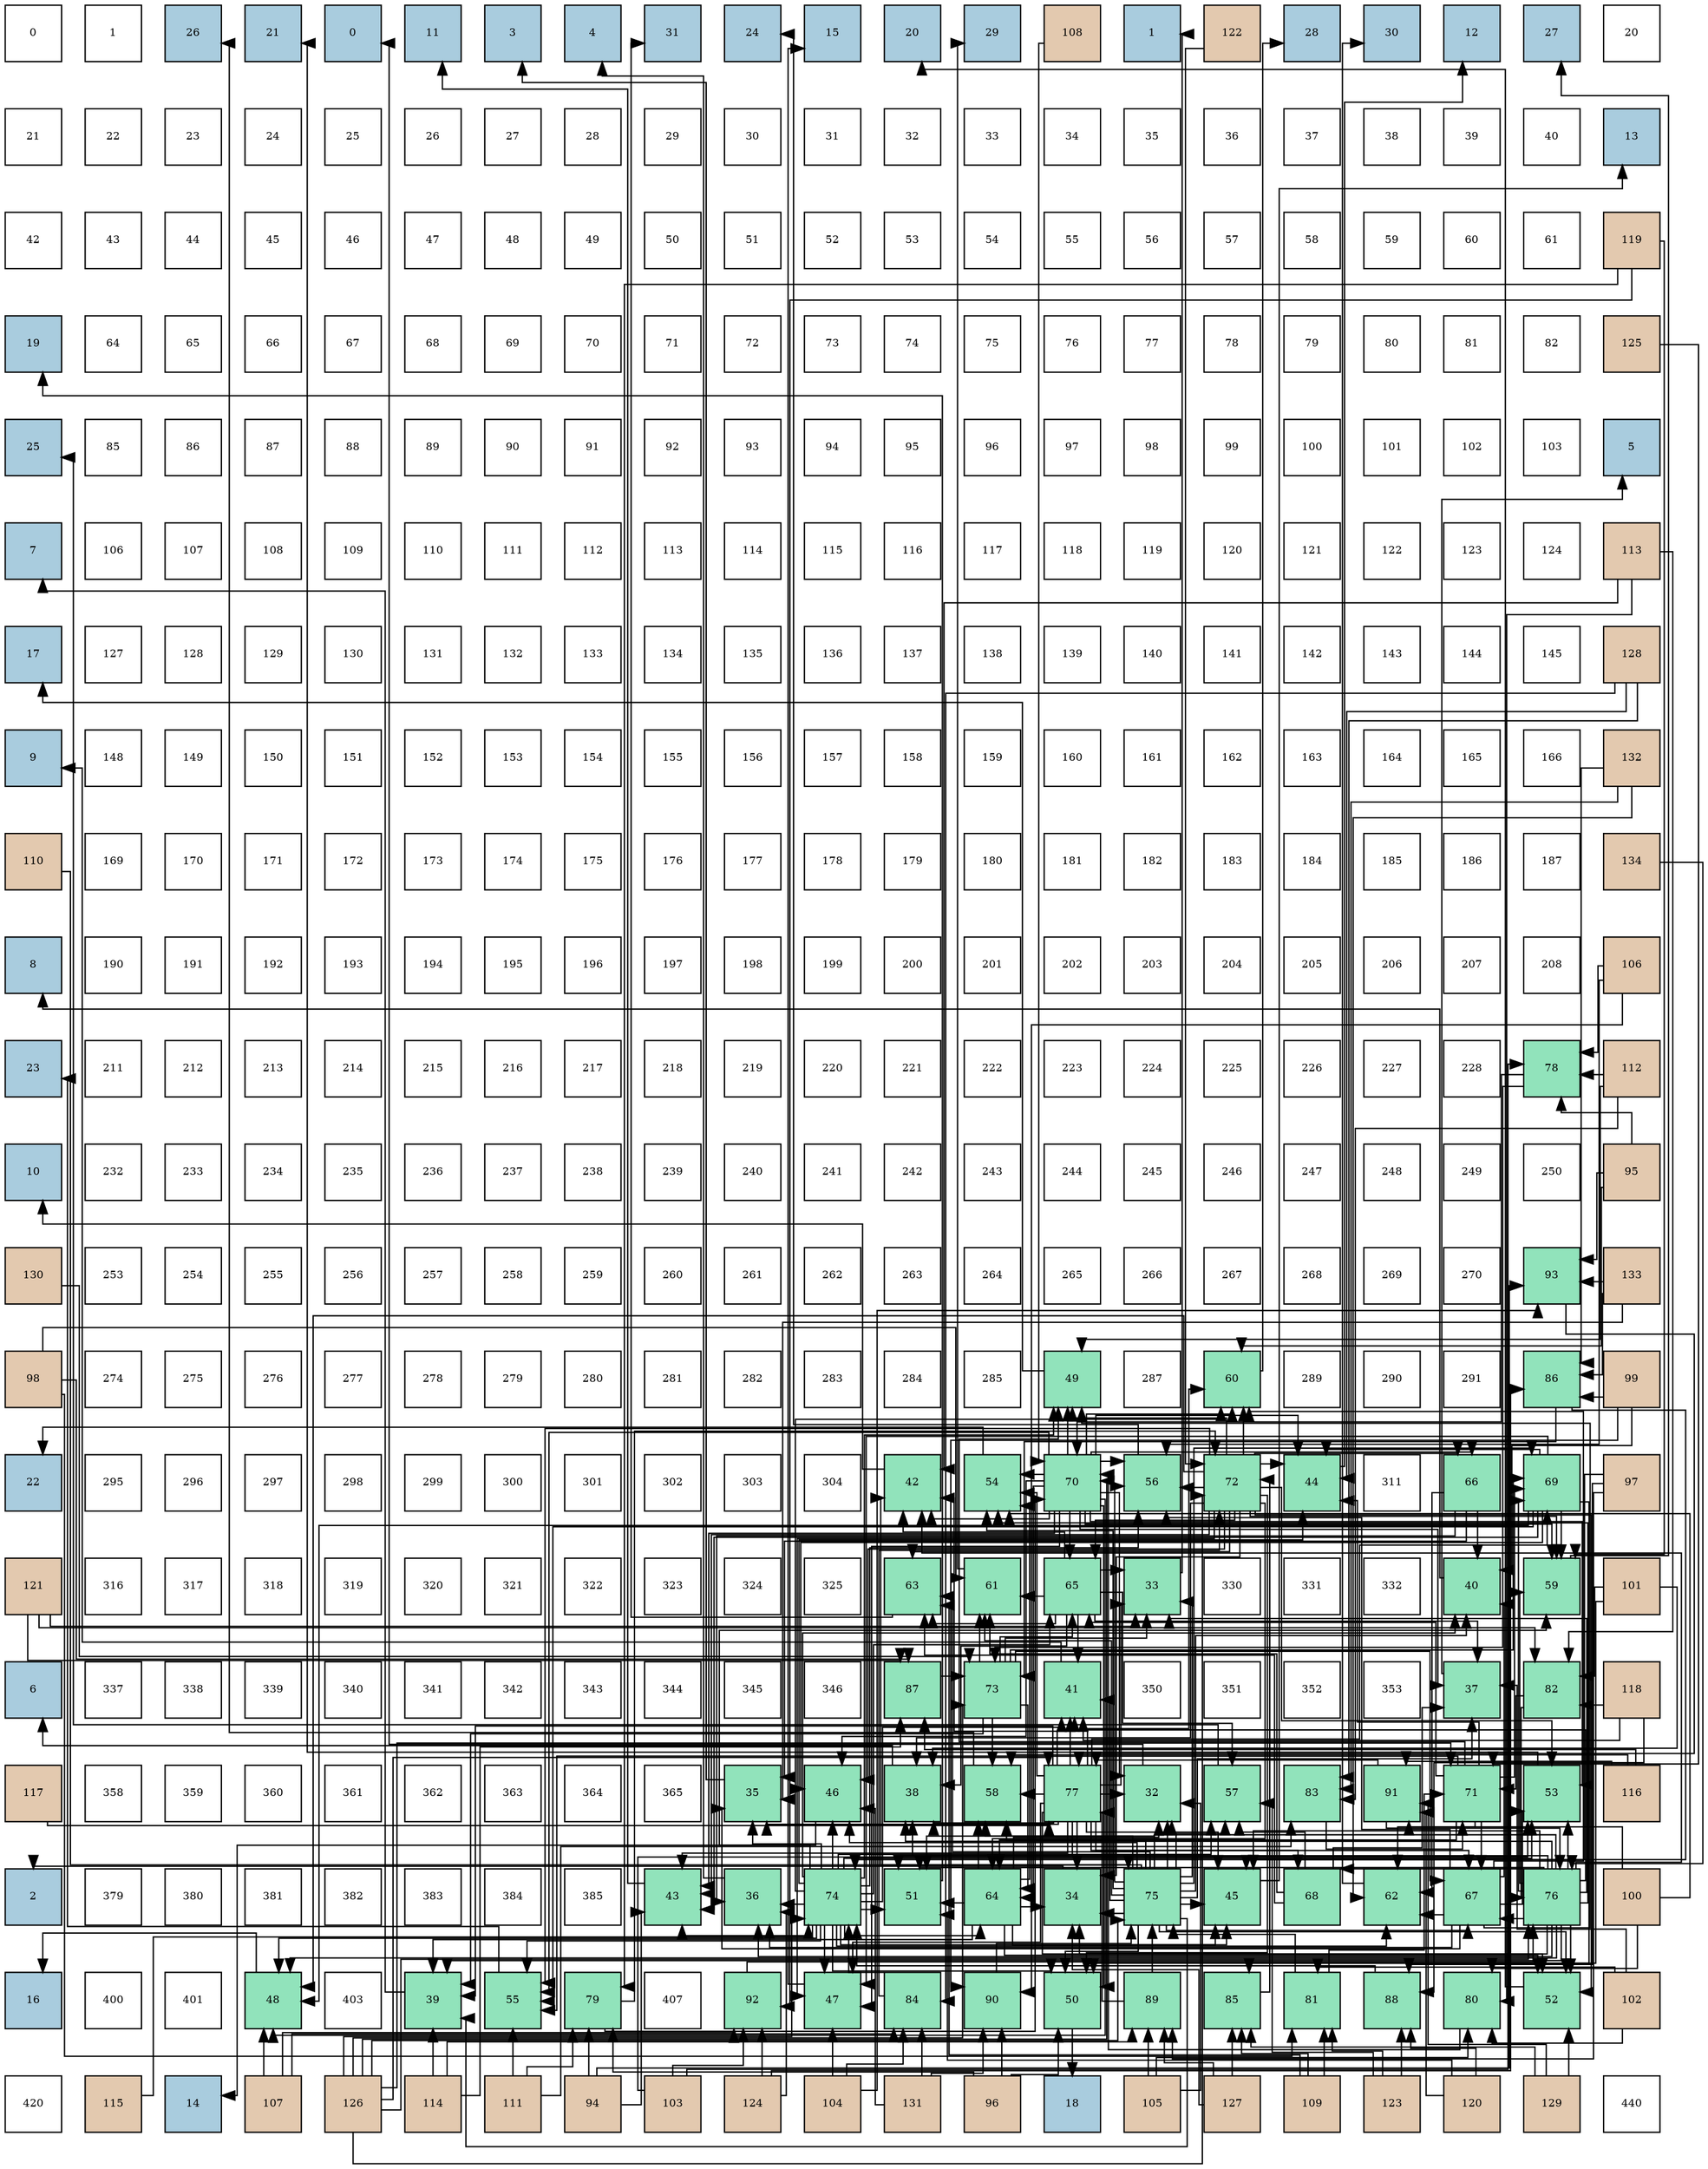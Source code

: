 digraph layout{
 rankdir=TB;
 splines=ortho;
 node [style=filled shape=square fixedsize=true width=0.6];
0[label="0", fontsize=8, fillcolor="#ffffff"];
1[label="1", fontsize=8, fillcolor="#ffffff"];
2[label="26", fontsize=8, fillcolor="#a9ccde"];
3[label="21", fontsize=8, fillcolor="#a9ccde"];
4[label="0", fontsize=8, fillcolor="#a9ccde"];
5[label="11", fontsize=8, fillcolor="#a9ccde"];
6[label="3", fontsize=8, fillcolor="#a9ccde"];
7[label="4", fontsize=8, fillcolor="#a9ccde"];
8[label="31", fontsize=8, fillcolor="#a9ccde"];
9[label="24", fontsize=8, fillcolor="#a9ccde"];
10[label="15", fontsize=8, fillcolor="#a9ccde"];
11[label="20", fontsize=8, fillcolor="#a9ccde"];
12[label="29", fontsize=8, fillcolor="#a9ccde"];
13[label="108", fontsize=8, fillcolor="#e3c9af"];
14[label="1", fontsize=8, fillcolor="#a9ccde"];
15[label="122", fontsize=8, fillcolor="#e3c9af"];
16[label="28", fontsize=8, fillcolor="#a9ccde"];
17[label="30", fontsize=8, fillcolor="#a9ccde"];
18[label="12", fontsize=8, fillcolor="#a9ccde"];
19[label="27", fontsize=8, fillcolor="#a9ccde"];
20[label="20", fontsize=8, fillcolor="#ffffff"];
21[label="21", fontsize=8, fillcolor="#ffffff"];
22[label="22", fontsize=8, fillcolor="#ffffff"];
23[label="23", fontsize=8, fillcolor="#ffffff"];
24[label="24", fontsize=8, fillcolor="#ffffff"];
25[label="25", fontsize=8, fillcolor="#ffffff"];
26[label="26", fontsize=8, fillcolor="#ffffff"];
27[label="27", fontsize=8, fillcolor="#ffffff"];
28[label="28", fontsize=8, fillcolor="#ffffff"];
29[label="29", fontsize=8, fillcolor="#ffffff"];
30[label="30", fontsize=8, fillcolor="#ffffff"];
31[label="31", fontsize=8, fillcolor="#ffffff"];
32[label="32", fontsize=8, fillcolor="#ffffff"];
33[label="33", fontsize=8, fillcolor="#ffffff"];
34[label="34", fontsize=8, fillcolor="#ffffff"];
35[label="35", fontsize=8, fillcolor="#ffffff"];
36[label="36", fontsize=8, fillcolor="#ffffff"];
37[label="37", fontsize=8, fillcolor="#ffffff"];
38[label="38", fontsize=8, fillcolor="#ffffff"];
39[label="39", fontsize=8, fillcolor="#ffffff"];
40[label="40", fontsize=8, fillcolor="#ffffff"];
41[label="13", fontsize=8, fillcolor="#a9ccde"];
42[label="42", fontsize=8, fillcolor="#ffffff"];
43[label="43", fontsize=8, fillcolor="#ffffff"];
44[label="44", fontsize=8, fillcolor="#ffffff"];
45[label="45", fontsize=8, fillcolor="#ffffff"];
46[label="46", fontsize=8, fillcolor="#ffffff"];
47[label="47", fontsize=8, fillcolor="#ffffff"];
48[label="48", fontsize=8, fillcolor="#ffffff"];
49[label="49", fontsize=8, fillcolor="#ffffff"];
50[label="50", fontsize=8, fillcolor="#ffffff"];
51[label="51", fontsize=8, fillcolor="#ffffff"];
52[label="52", fontsize=8, fillcolor="#ffffff"];
53[label="53", fontsize=8, fillcolor="#ffffff"];
54[label="54", fontsize=8, fillcolor="#ffffff"];
55[label="55", fontsize=8, fillcolor="#ffffff"];
56[label="56", fontsize=8, fillcolor="#ffffff"];
57[label="57", fontsize=8, fillcolor="#ffffff"];
58[label="58", fontsize=8, fillcolor="#ffffff"];
59[label="59", fontsize=8, fillcolor="#ffffff"];
60[label="60", fontsize=8, fillcolor="#ffffff"];
61[label="61", fontsize=8, fillcolor="#ffffff"];
62[label="119", fontsize=8, fillcolor="#e3c9af"];
63[label="19", fontsize=8, fillcolor="#a9ccde"];
64[label="64", fontsize=8, fillcolor="#ffffff"];
65[label="65", fontsize=8, fillcolor="#ffffff"];
66[label="66", fontsize=8, fillcolor="#ffffff"];
67[label="67", fontsize=8, fillcolor="#ffffff"];
68[label="68", fontsize=8, fillcolor="#ffffff"];
69[label="69", fontsize=8, fillcolor="#ffffff"];
70[label="70", fontsize=8, fillcolor="#ffffff"];
71[label="71", fontsize=8, fillcolor="#ffffff"];
72[label="72", fontsize=8, fillcolor="#ffffff"];
73[label="73", fontsize=8, fillcolor="#ffffff"];
74[label="74", fontsize=8, fillcolor="#ffffff"];
75[label="75", fontsize=8, fillcolor="#ffffff"];
76[label="76", fontsize=8, fillcolor="#ffffff"];
77[label="77", fontsize=8, fillcolor="#ffffff"];
78[label="78", fontsize=8, fillcolor="#ffffff"];
79[label="79", fontsize=8, fillcolor="#ffffff"];
80[label="80", fontsize=8, fillcolor="#ffffff"];
81[label="81", fontsize=8, fillcolor="#ffffff"];
82[label="82", fontsize=8, fillcolor="#ffffff"];
83[label="125", fontsize=8, fillcolor="#e3c9af"];
84[label="25", fontsize=8, fillcolor="#a9ccde"];
85[label="85", fontsize=8, fillcolor="#ffffff"];
86[label="86", fontsize=8, fillcolor="#ffffff"];
87[label="87", fontsize=8, fillcolor="#ffffff"];
88[label="88", fontsize=8, fillcolor="#ffffff"];
89[label="89", fontsize=8, fillcolor="#ffffff"];
90[label="90", fontsize=8, fillcolor="#ffffff"];
91[label="91", fontsize=8, fillcolor="#ffffff"];
92[label="92", fontsize=8, fillcolor="#ffffff"];
93[label="93", fontsize=8, fillcolor="#ffffff"];
94[label="94", fontsize=8, fillcolor="#ffffff"];
95[label="95", fontsize=8, fillcolor="#ffffff"];
96[label="96", fontsize=8, fillcolor="#ffffff"];
97[label="97", fontsize=8, fillcolor="#ffffff"];
98[label="98", fontsize=8, fillcolor="#ffffff"];
99[label="99", fontsize=8, fillcolor="#ffffff"];
100[label="100", fontsize=8, fillcolor="#ffffff"];
101[label="101", fontsize=8, fillcolor="#ffffff"];
102[label="102", fontsize=8, fillcolor="#ffffff"];
103[label="103", fontsize=8, fillcolor="#ffffff"];
104[label="5", fontsize=8, fillcolor="#a9ccde"];
105[label="7", fontsize=8, fillcolor="#a9ccde"];
106[label="106", fontsize=8, fillcolor="#ffffff"];
107[label="107", fontsize=8, fillcolor="#ffffff"];
108[label="108", fontsize=8, fillcolor="#ffffff"];
109[label="109", fontsize=8, fillcolor="#ffffff"];
110[label="110", fontsize=8, fillcolor="#ffffff"];
111[label="111", fontsize=8, fillcolor="#ffffff"];
112[label="112", fontsize=8, fillcolor="#ffffff"];
113[label="113", fontsize=8, fillcolor="#ffffff"];
114[label="114", fontsize=8, fillcolor="#ffffff"];
115[label="115", fontsize=8, fillcolor="#ffffff"];
116[label="116", fontsize=8, fillcolor="#ffffff"];
117[label="117", fontsize=8, fillcolor="#ffffff"];
118[label="118", fontsize=8, fillcolor="#ffffff"];
119[label="119", fontsize=8, fillcolor="#ffffff"];
120[label="120", fontsize=8, fillcolor="#ffffff"];
121[label="121", fontsize=8, fillcolor="#ffffff"];
122[label="122", fontsize=8, fillcolor="#ffffff"];
123[label="123", fontsize=8, fillcolor="#ffffff"];
124[label="124", fontsize=8, fillcolor="#ffffff"];
125[label="113", fontsize=8, fillcolor="#e3c9af"];
126[label="17", fontsize=8, fillcolor="#a9ccde"];
127[label="127", fontsize=8, fillcolor="#ffffff"];
128[label="128", fontsize=8, fillcolor="#ffffff"];
129[label="129", fontsize=8, fillcolor="#ffffff"];
130[label="130", fontsize=8, fillcolor="#ffffff"];
131[label="131", fontsize=8, fillcolor="#ffffff"];
132[label="132", fontsize=8, fillcolor="#ffffff"];
133[label="133", fontsize=8, fillcolor="#ffffff"];
134[label="134", fontsize=8, fillcolor="#ffffff"];
135[label="135", fontsize=8, fillcolor="#ffffff"];
136[label="136", fontsize=8, fillcolor="#ffffff"];
137[label="137", fontsize=8, fillcolor="#ffffff"];
138[label="138", fontsize=8, fillcolor="#ffffff"];
139[label="139", fontsize=8, fillcolor="#ffffff"];
140[label="140", fontsize=8, fillcolor="#ffffff"];
141[label="141", fontsize=8, fillcolor="#ffffff"];
142[label="142", fontsize=8, fillcolor="#ffffff"];
143[label="143", fontsize=8, fillcolor="#ffffff"];
144[label="144", fontsize=8, fillcolor="#ffffff"];
145[label="145", fontsize=8, fillcolor="#ffffff"];
146[label="128", fontsize=8, fillcolor="#e3c9af"];
147[label="9", fontsize=8, fillcolor="#a9ccde"];
148[label="148", fontsize=8, fillcolor="#ffffff"];
149[label="149", fontsize=8, fillcolor="#ffffff"];
150[label="150", fontsize=8, fillcolor="#ffffff"];
151[label="151", fontsize=8, fillcolor="#ffffff"];
152[label="152", fontsize=8, fillcolor="#ffffff"];
153[label="153", fontsize=8, fillcolor="#ffffff"];
154[label="154", fontsize=8, fillcolor="#ffffff"];
155[label="155", fontsize=8, fillcolor="#ffffff"];
156[label="156", fontsize=8, fillcolor="#ffffff"];
157[label="157", fontsize=8, fillcolor="#ffffff"];
158[label="158", fontsize=8, fillcolor="#ffffff"];
159[label="159", fontsize=8, fillcolor="#ffffff"];
160[label="160", fontsize=8, fillcolor="#ffffff"];
161[label="161", fontsize=8, fillcolor="#ffffff"];
162[label="162", fontsize=8, fillcolor="#ffffff"];
163[label="163", fontsize=8, fillcolor="#ffffff"];
164[label="164", fontsize=8, fillcolor="#ffffff"];
165[label="165", fontsize=8, fillcolor="#ffffff"];
166[label="166", fontsize=8, fillcolor="#ffffff"];
167[label="132", fontsize=8, fillcolor="#e3c9af"];
168[label="110", fontsize=8, fillcolor="#e3c9af"];
169[label="169", fontsize=8, fillcolor="#ffffff"];
170[label="170", fontsize=8, fillcolor="#ffffff"];
171[label="171", fontsize=8, fillcolor="#ffffff"];
172[label="172", fontsize=8, fillcolor="#ffffff"];
173[label="173", fontsize=8, fillcolor="#ffffff"];
174[label="174", fontsize=8, fillcolor="#ffffff"];
175[label="175", fontsize=8, fillcolor="#ffffff"];
176[label="176", fontsize=8, fillcolor="#ffffff"];
177[label="177", fontsize=8, fillcolor="#ffffff"];
178[label="178", fontsize=8, fillcolor="#ffffff"];
179[label="179", fontsize=8, fillcolor="#ffffff"];
180[label="180", fontsize=8, fillcolor="#ffffff"];
181[label="181", fontsize=8, fillcolor="#ffffff"];
182[label="182", fontsize=8, fillcolor="#ffffff"];
183[label="183", fontsize=8, fillcolor="#ffffff"];
184[label="184", fontsize=8, fillcolor="#ffffff"];
185[label="185", fontsize=8, fillcolor="#ffffff"];
186[label="186", fontsize=8, fillcolor="#ffffff"];
187[label="187", fontsize=8, fillcolor="#ffffff"];
188[label="134", fontsize=8, fillcolor="#e3c9af"];
189[label="8", fontsize=8, fillcolor="#a9ccde"];
190[label="190", fontsize=8, fillcolor="#ffffff"];
191[label="191", fontsize=8, fillcolor="#ffffff"];
192[label="192", fontsize=8, fillcolor="#ffffff"];
193[label="193", fontsize=8, fillcolor="#ffffff"];
194[label="194", fontsize=8, fillcolor="#ffffff"];
195[label="195", fontsize=8, fillcolor="#ffffff"];
196[label="196", fontsize=8, fillcolor="#ffffff"];
197[label="197", fontsize=8, fillcolor="#ffffff"];
198[label="198", fontsize=8, fillcolor="#ffffff"];
199[label="199", fontsize=8, fillcolor="#ffffff"];
200[label="200", fontsize=8, fillcolor="#ffffff"];
201[label="201", fontsize=8, fillcolor="#ffffff"];
202[label="202", fontsize=8, fillcolor="#ffffff"];
203[label="203", fontsize=8, fillcolor="#ffffff"];
204[label="204", fontsize=8, fillcolor="#ffffff"];
205[label="205", fontsize=8, fillcolor="#ffffff"];
206[label="206", fontsize=8, fillcolor="#ffffff"];
207[label="207", fontsize=8, fillcolor="#ffffff"];
208[label="208", fontsize=8, fillcolor="#ffffff"];
209[label="106", fontsize=8, fillcolor="#e3c9af"];
210[label="23", fontsize=8, fillcolor="#a9ccde"];
211[label="211", fontsize=8, fillcolor="#ffffff"];
212[label="212", fontsize=8, fillcolor="#ffffff"];
213[label="213", fontsize=8, fillcolor="#ffffff"];
214[label="214", fontsize=8, fillcolor="#ffffff"];
215[label="215", fontsize=8, fillcolor="#ffffff"];
216[label="216", fontsize=8, fillcolor="#ffffff"];
217[label="217", fontsize=8, fillcolor="#ffffff"];
218[label="218", fontsize=8, fillcolor="#ffffff"];
219[label="219", fontsize=8, fillcolor="#ffffff"];
220[label="220", fontsize=8, fillcolor="#ffffff"];
221[label="221", fontsize=8, fillcolor="#ffffff"];
222[label="222", fontsize=8, fillcolor="#ffffff"];
223[label="223", fontsize=8, fillcolor="#ffffff"];
224[label="224", fontsize=8, fillcolor="#ffffff"];
225[label="225", fontsize=8, fillcolor="#ffffff"];
226[label="226", fontsize=8, fillcolor="#ffffff"];
227[label="227", fontsize=8, fillcolor="#ffffff"];
228[label="228", fontsize=8, fillcolor="#ffffff"];
229[label="78", fontsize=8, fillcolor="#91e3bb"];
230[label="112", fontsize=8, fillcolor="#e3c9af"];
231[label="10", fontsize=8, fillcolor="#a9ccde"];
232[label="232", fontsize=8, fillcolor="#ffffff"];
233[label="233", fontsize=8, fillcolor="#ffffff"];
234[label="234", fontsize=8, fillcolor="#ffffff"];
235[label="235", fontsize=8, fillcolor="#ffffff"];
236[label="236", fontsize=8, fillcolor="#ffffff"];
237[label="237", fontsize=8, fillcolor="#ffffff"];
238[label="238", fontsize=8, fillcolor="#ffffff"];
239[label="239", fontsize=8, fillcolor="#ffffff"];
240[label="240", fontsize=8, fillcolor="#ffffff"];
241[label="241", fontsize=8, fillcolor="#ffffff"];
242[label="242", fontsize=8, fillcolor="#ffffff"];
243[label="243", fontsize=8, fillcolor="#ffffff"];
244[label="244", fontsize=8, fillcolor="#ffffff"];
245[label="245", fontsize=8, fillcolor="#ffffff"];
246[label="246", fontsize=8, fillcolor="#ffffff"];
247[label="247", fontsize=8, fillcolor="#ffffff"];
248[label="248", fontsize=8, fillcolor="#ffffff"];
249[label="249", fontsize=8, fillcolor="#ffffff"];
250[label="250", fontsize=8, fillcolor="#ffffff"];
251[label="95", fontsize=8, fillcolor="#e3c9af"];
252[label="130", fontsize=8, fillcolor="#e3c9af"];
253[label="253", fontsize=8, fillcolor="#ffffff"];
254[label="254", fontsize=8, fillcolor="#ffffff"];
255[label="255", fontsize=8, fillcolor="#ffffff"];
256[label="256", fontsize=8, fillcolor="#ffffff"];
257[label="257", fontsize=8, fillcolor="#ffffff"];
258[label="258", fontsize=8, fillcolor="#ffffff"];
259[label="259", fontsize=8, fillcolor="#ffffff"];
260[label="260", fontsize=8, fillcolor="#ffffff"];
261[label="261", fontsize=8, fillcolor="#ffffff"];
262[label="262", fontsize=8, fillcolor="#ffffff"];
263[label="263", fontsize=8, fillcolor="#ffffff"];
264[label="264", fontsize=8, fillcolor="#ffffff"];
265[label="265", fontsize=8, fillcolor="#ffffff"];
266[label="266", fontsize=8, fillcolor="#ffffff"];
267[label="267", fontsize=8, fillcolor="#ffffff"];
268[label="268", fontsize=8, fillcolor="#ffffff"];
269[label="269", fontsize=8, fillcolor="#ffffff"];
270[label="270", fontsize=8, fillcolor="#ffffff"];
271[label="93", fontsize=8, fillcolor="#91e3bb"];
272[label="133", fontsize=8, fillcolor="#e3c9af"];
273[label="98", fontsize=8, fillcolor="#e3c9af"];
274[label="274", fontsize=8, fillcolor="#ffffff"];
275[label="275", fontsize=8, fillcolor="#ffffff"];
276[label="276", fontsize=8, fillcolor="#ffffff"];
277[label="277", fontsize=8, fillcolor="#ffffff"];
278[label="278", fontsize=8, fillcolor="#ffffff"];
279[label="279", fontsize=8, fillcolor="#ffffff"];
280[label="280", fontsize=8, fillcolor="#ffffff"];
281[label="281", fontsize=8, fillcolor="#ffffff"];
282[label="282", fontsize=8, fillcolor="#ffffff"];
283[label="283", fontsize=8, fillcolor="#ffffff"];
284[label="284", fontsize=8, fillcolor="#ffffff"];
285[label="285", fontsize=8, fillcolor="#ffffff"];
286[label="49", fontsize=8, fillcolor="#91e3bb"];
287[label="287", fontsize=8, fillcolor="#ffffff"];
288[label="60", fontsize=8, fillcolor="#91e3bb"];
289[label="289", fontsize=8, fillcolor="#ffffff"];
290[label="290", fontsize=8, fillcolor="#ffffff"];
291[label="291", fontsize=8, fillcolor="#ffffff"];
292[label="86", fontsize=8, fillcolor="#91e3bb"];
293[label="99", fontsize=8, fillcolor="#e3c9af"];
294[label="22", fontsize=8, fillcolor="#a9ccde"];
295[label="295", fontsize=8, fillcolor="#ffffff"];
296[label="296", fontsize=8, fillcolor="#ffffff"];
297[label="297", fontsize=8, fillcolor="#ffffff"];
298[label="298", fontsize=8, fillcolor="#ffffff"];
299[label="299", fontsize=8, fillcolor="#ffffff"];
300[label="300", fontsize=8, fillcolor="#ffffff"];
301[label="301", fontsize=8, fillcolor="#ffffff"];
302[label="302", fontsize=8, fillcolor="#ffffff"];
303[label="303", fontsize=8, fillcolor="#ffffff"];
304[label="304", fontsize=8, fillcolor="#ffffff"];
305[label="42", fontsize=8, fillcolor="#91e3bb"];
306[label="54", fontsize=8, fillcolor="#91e3bb"];
307[label="70", fontsize=8, fillcolor="#91e3bb"];
308[label="56", fontsize=8, fillcolor="#91e3bb"];
309[label="72", fontsize=8, fillcolor="#91e3bb"];
310[label="44", fontsize=8, fillcolor="#91e3bb"];
311[label="311", fontsize=8, fillcolor="#ffffff"];
312[label="66", fontsize=8, fillcolor="#91e3bb"];
313[label="69", fontsize=8, fillcolor="#91e3bb"];
314[label="97", fontsize=8, fillcolor="#e3c9af"];
315[label="121", fontsize=8, fillcolor="#e3c9af"];
316[label="316", fontsize=8, fillcolor="#ffffff"];
317[label="317", fontsize=8, fillcolor="#ffffff"];
318[label="318", fontsize=8, fillcolor="#ffffff"];
319[label="319", fontsize=8, fillcolor="#ffffff"];
320[label="320", fontsize=8, fillcolor="#ffffff"];
321[label="321", fontsize=8, fillcolor="#ffffff"];
322[label="322", fontsize=8, fillcolor="#ffffff"];
323[label="323", fontsize=8, fillcolor="#ffffff"];
324[label="324", fontsize=8, fillcolor="#ffffff"];
325[label="325", fontsize=8, fillcolor="#ffffff"];
326[label="63", fontsize=8, fillcolor="#91e3bb"];
327[label="61", fontsize=8, fillcolor="#91e3bb"];
328[label="65", fontsize=8, fillcolor="#91e3bb"];
329[label="33", fontsize=8, fillcolor="#91e3bb"];
330[label="330", fontsize=8, fillcolor="#ffffff"];
331[label="331", fontsize=8, fillcolor="#ffffff"];
332[label="332", fontsize=8, fillcolor="#ffffff"];
333[label="40", fontsize=8, fillcolor="#91e3bb"];
334[label="59", fontsize=8, fillcolor="#91e3bb"];
335[label="101", fontsize=8, fillcolor="#e3c9af"];
336[label="6", fontsize=8, fillcolor="#a9ccde"];
337[label="337", fontsize=8, fillcolor="#ffffff"];
338[label="338", fontsize=8, fillcolor="#ffffff"];
339[label="339", fontsize=8, fillcolor="#ffffff"];
340[label="340", fontsize=8, fillcolor="#ffffff"];
341[label="341", fontsize=8, fillcolor="#ffffff"];
342[label="342", fontsize=8, fillcolor="#ffffff"];
343[label="343", fontsize=8, fillcolor="#ffffff"];
344[label="344", fontsize=8, fillcolor="#ffffff"];
345[label="345", fontsize=8, fillcolor="#ffffff"];
346[label="346", fontsize=8, fillcolor="#ffffff"];
347[label="87", fontsize=8, fillcolor="#91e3bb"];
348[label="73", fontsize=8, fillcolor="#91e3bb"];
349[label="41", fontsize=8, fillcolor="#91e3bb"];
350[label="350", fontsize=8, fillcolor="#ffffff"];
351[label="351", fontsize=8, fillcolor="#ffffff"];
352[label="352", fontsize=8, fillcolor="#ffffff"];
353[label="353", fontsize=8, fillcolor="#ffffff"];
354[label="37", fontsize=8, fillcolor="#91e3bb"];
355[label="82", fontsize=8, fillcolor="#91e3bb"];
356[label="118", fontsize=8, fillcolor="#e3c9af"];
357[label="117", fontsize=8, fillcolor="#e3c9af"];
358[label="358", fontsize=8, fillcolor="#ffffff"];
359[label="359", fontsize=8, fillcolor="#ffffff"];
360[label="360", fontsize=8, fillcolor="#ffffff"];
361[label="361", fontsize=8, fillcolor="#ffffff"];
362[label="362", fontsize=8, fillcolor="#ffffff"];
363[label="363", fontsize=8, fillcolor="#ffffff"];
364[label="364", fontsize=8, fillcolor="#ffffff"];
365[label="365", fontsize=8, fillcolor="#ffffff"];
366[label="35", fontsize=8, fillcolor="#91e3bb"];
367[label="46", fontsize=8, fillcolor="#91e3bb"];
368[label="38", fontsize=8, fillcolor="#91e3bb"];
369[label="58", fontsize=8, fillcolor="#91e3bb"];
370[label="77", fontsize=8, fillcolor="#91e3bb"];
371[label="32", fontsize=8, fillcolor="#91e3bb"];
372[label="57", fontsize=8, fillcolor="#91e3bb"];
373[label="83", fontsize=8, fillcolor="#91e3bb"];
374[label="91", fontsize=8, fillcolor="#91e3bb"];
375[label="71", fontsize=8, fillcolor="#91e3bb"];
376[label="53", fontsize=8, fillcolor="#91e3bb"];
377[label="116", fontsize=8, fillcolor="#e3c9af"];
378[label="2", fontsize=8, fillcolor="#a9ccde"];
379[label="379", fontsize=8, fillcolor="#ffffff"];
380[label="380", fontsize=8, fillcolor="#ffffff"];
381[label="381", fontsize=8, fillcolor="#ffffff"];
382[label="382", fontsize=8, fillcolor="#ffffff"];
383[label="383", fontsize=8, fillcolor="#ffffff"];
384[label="384", fontsize=8, fillcolor="#ffffff"];
385[label="385", fontsize=8, fillcolor="#ffffff"];
386[label="43", fontsize=8, fillcolor="#91e3bb"];
387[label="36", fontsize=8, fillcolor="#91e3bb"];
388[label="74", fontsize=8, fillcolor="#91e3bb"];
389[label="51", fontsize=8, fillcolor="#91e3bb"];
390[label="64", fontsize=8, fillcolor="#91e3bb"];
391[label="34", fontsize=8, fillcolor="#91e3bb"];
392[label="75", fontsize=8, fillcolor="#91e3bb"];
393[label="45", fontsize=8, fillcolor="#91e3bb"];
394[label="68", fontsize=8, fillcolor="#91e3bb"];
395[label="62", fontsize=8, fillcolor="#91e3bb"];
396[label="67", fontsize=8, fillcolor="#91e3bb"];
397[label="76", fontsize=8, fillcolor="#91e3bb"];
398[label="100", fontsize=8, fillcolor="#e3c9af"];
399[label="16", fontsize=8, fillcolor="#a9ccde"];
400[label="400", fontsize=8, fillcolor="#ffffff"];
401[label="401", fontsize=8, fillcolor="#ffffff"];
402[label="48", fontsize=8, fillcolor="#91e3bb"];
403[label="403", fontsize=8, fillcolor="#ffffff"];
404[label="39", fontsize=8, fillcolor="#91e3bb"];
405[label="55", fontsize=8, fillcolor="#91e3bb"];
406[label="79", fontsize=8, fillcolor="#91e3bb"];
407[label="407", fontsize=8, fillcolor="#ffffff"];
408[label="92", fontsize=8, fillcolor="#91e3bb"];
409[label="47", fontsize=8, fillcolor="#91e3bb"];
410[label="84", fontsize=8, fillcolor="#91e3bb"];
411[label="90", fontsize=8, fillcolor="#91e3bb"];
412[label="50", fontsize=8, fillcolor="#91e3bb"];
413[label="89", fontsize=8, fillcolor="#91e3bb"];
414[label="85", fontsize=8, fillcolor="#91e3bb"];
415[label="81", fontsize=8, fillcolor="#91e3bb"];
416[label="88", fontsize=8, fillcolor="#91e3bb"];
417[label="80", fontsize=8, fillcolor="#91e3bb"];
418[label="52", fontsize=8, fillcolor="#91e3bb"];
419[label="102", fontsize=8, fillcolor="#e3c9af"];
420[label="420", fontsize=8, fillcolor="#ffffff"];
421[label="115", fontsize=8, fillcolor="#e3c9af"];
422[label="14", fontsize=8, fillcolor="#a9ccde"];
423[label="107", fontsize=8, fillcolor="#e3c9af"];
424[label="126", fontsize=8, fillcolor="#e3c9af"];
425[label="114", fontsize=8, fillcolor="#e3c9af"];
426[label="111", fontsize=8, fillcolor="#e3c9af"];
427[label="94", fontsize=8, fillcolor="#e3c9af"];
428[label="103", fontsize=8, fillcolor="#e3c9af"];
429[label="124", fontsize=8, fillcolor="#e3c9af"];
430[label="104", fontsize=8, fillcolor="#e3c9af"];
431[label="131", fontsize=8, fillcolor="#e3c9af"];
432[label="96", fontsize=8, fillcolor="#e3c9af"];
433[label="18", fontsize=8, fillcolor="#a9ccde"];
434[label="105", fontsize=8, fillcolor="#e3c9af"];
435[label="127", fontsize=8, fillcolor="#e3c9af"];
436[label="109", fontsize=8, fillcolor="#e3c9af"];
437[label="123", fontsize=8, fillcolor="#e3c9af"];
438[label="120", fontsize=8, fillcolor="#e3c9af"];
439[label="129", fontsize=8, fillcolor="#e3c9af"];
440[label="440", fontsize=8, fillcolor="#ffffff"];
edge [constraint=false, style=vis];371 -> 4;
329 -> 14;
391 -> 378;
366 -> 6;
387 -> 7;
354 -> 104;
368 -> 336;
404 -> 105;
333 -> 189;
349 -> 147;
305 -> 231;
386 -> 5;
310 -> 18;
393 -> 41;
367 -> 422;
409 -> 10;
402 -> 399;
286 -> 126;
412 -> 433;
389 -> 63;
418 -> 11;
376 -> 3;
306 -> 294;
405 -> 210;
308 -> 9;
372 -> 84;
369 -> 2;
334 -> 19;
288 -> 16;
327 -> 12;
395 -> 17;
326 -> 8;
390 -> 371;
390 -> 391;
390 -> 404;
390 -> 393;
390 -> 389;
390 -> 418;
390 -> 306;
390 -> 369;
328 -> 329;
328 -> 354;
328 -> 368;
328 -> 349;
328 -> 305;
328 -> 372;
328 -> 327;
328 -> 326;
312 -> 366;
312 -> 387;
312 -> 333;
312 -> 395;
396 -> 366;
396 -> 387;
396 -> 333;
396 -> 286;
396 -> 376;
396 -> 308;
396 -> 288;
396 -> 395;
394 -> 354;
394 -> 372;
394 -> 327;
394 -> 326;
313 -> 386;
313 -> 310;
313 -> 367;
313 -> 409;
313 -> 402;
313 -> 412;
313 -> 405;
313 -> 334;
307 -> 371;
307 -> 354;
307 -> 305;
307 -> 386;
307 -> 310;
307 -> 367;
307 -> 409;
307 -> 402;
307 -> 286;
307 -> 412;
307 -> 376;
307 -> 306;
307 -> 405;
307 -> 308;
307 -> 334;
307 -> 288;
307 -> 390;
307 -> 328;
307 -> 312;
375 -> 310;
375 -> 286;
375 -> 405;
375 -> 395;
375 -> 390;
375 -> 328;
375 -> 396;
375 -> 313;
309 -> 391;
309 -> 368;
309 -> 386;
309 -> 310;
309 -> 367;
309 -> 409;
309 -> 402;
309 -> 286;
309 -> 412;
309 -> 418;
309 -> 376;
309 -> 405;
309 -> 308;
309 -> 334;
309 -> 288;
309 -> 326;
309 -> 390;
309 -> 328;
309 -> 312;
348 -> 329;
348 -> 404;
348 -> 369;
348 -> 327;
348 -> 390;
348 -> 328;
348 -> 396;
348 -> 313;
388 -> 366;
388 -> 387;
388 -> 333;
388 -> 349;
388 -> 386;
388 -> 310;
388 -> 393;
388 -> 367;
388 -> 409;
388 -> 402;
388 -> 286;
388 -> 412;
388 -> 389;
388 -> 376;
388 -> 405;
388 -> 308;
388 -> 372;
388 -> 334;
388 -> 288;
388 -> 395;
388 -> 390;
388 -> 328;
392 -> 371;
392 -> 329;
392 -> 391;
392 -> 354;
392 -> 368;
392 -> 404;
392 -> 333;
392 -> 349;
392 -> 305;
392 -> 393;
392 -> 367;
392 -> 412;
392 -> 389;
392 -> 418;
392 -> 306;
392 -> 308;
392 -> 372;
392 -> 369;
392 -> 327;
392 -> 326;
392 -> 396;
392 -> 313;
397 -> 371;
397 -> 329;
397 -> 391;
397 -> 387;
397 -> 368;
397 -> 404;
397 -> 349;
397 -> 305;
397 -> 393;
397 -> 402;
397 -> 389;
397 -> 418;
397 -> 376;
397 -> 306;
397 -> 369;
397 -> 334;
397 -> 396;
397 -> 394;
397 -> 313;
370 -> 371;
370 -> 329;
370 -> 391;
370 -> 366;
370 -> 368;
370 -> 404;
370 -> 349;
370 -> 305;
370 -> 386;
370 -> 393;
370 -> 409;
370 -> 389;
370 -> 418;
370 -> 306;
370 -> 369;
370 -> 288;
370 -> 396;
370 -> 394;
370 -> 313;
229 -> 307;
229 -> 348;
406 -> 307;
406 -> 309;
417 -> 307;
415 -> 375;
415 -> 392;
355 -> 375;
355 -> 397;
373 -> 375;
410 -> 309;
410 -> 388;
414 -> 309;
292 -> 348;
292 -> 388;
347 -> 348;
416 -> 388;
413 -> 392;
413 -> 370;
411 -> 392;
374 -> 397;
374 -> 370;
408 -> 397;
271 -> 370;
427 -> 386;
427 -> 406;
427 -> 271;
251 -> 288;
251 -> 229;
251 -> 271;
432 -> 412;
432 -> 406;
432 -> 411;
314 -> 393;
314 -> 416;
314 -> 413;
273 -> 327;
273 -> 415;
273 -> 347;
293 -> 333;
293 -> 292;
293 -> 411;
398 -> 306;
398 -> 417;
398 -> 374;
335 -> 368;
335 -> 355;
335 -> 414;
419 -> 354;
419 -> 417;
419 -> 415;
428 -> 376;
428 -> 229;
428 -> 408;
430 -> 409;
430 -> 410;
430 -> 271;
434 -> 371;
434 -> 417;
434 -> 413;
209 -> 308;
209 -> 229;
209 -> 411;
423 -> 402;
423 -> 410;
423 -> 408;
13 -> 307;
436 -> 326;
436 -> 415;
436 -> 414;
168 -> 392;
426 -> 405;
426 -> 406;
426 -> 373;
230 -> 286;
230 -> 229;
230 -> 373;
125 -> 305;
125 -> 417;
125 -> 355;
425 -> 404;
425 -> 347;
425 -> 413;
421 -> 388;
377 -> 369;
377 -> 347;
377 -> 374;
357 -> 370;
356 -> 349;
356 -> 355;
356 -> 416;
62 -> 334;
62 -> 406;
62 -> 408;
438 -> 389;
438 -> 416;
438 -> 374;
315 -> 329;
315 -> 355;
315 -> 347;
15 -> 309;
437 -> 372;
437 -> 415;
437 -> 416;
429 -> 387;
429 -> 292;
429 -> 408;
83 -> 375;
424 -> 307;
424 -> 375;
424 -> 309;
424 -> 348;
424 -> 388;
424 -> 392;
424 -> 397;
424 -> 370;
435 -> 391;
435 -> 414;
435 -> 413;
146 -> 310;
146 -> 373;
146 -> 410;
439 -> 418;
439 -> 414;
439 -> 374;
252 -> 348;
431 -> 367;
431 -> 410;
431 -> 411;
167 -> 395;
167 -> 373;
167 -> 292;
272 -> 366;
272 -> 292;
272 -> 271;
188 -> 397;
edge [constraint=true, style=invis];
0 -> 21 -> 42 -> 63 -> 84 -> 105 -> 126 -> 147 -> 168 -> 189 -> 210 -> 231 -> 252 -> 273 -> 294 -> 315 -> 336 -> 357 -> 378 -> 399 -> 420;
1 -> 22 -> 43 -> 64 -> 85 -> 106 -> 127 -> 148 -> 169 -> 190 -> 211 -> 232 -> 253 -> 274 -> 295 -> 316 -> 337 -> 358 -> 379 -> 400 -> 421;
2 -> 23 -> 44 -> 65 -> 86 -> 107 -> 128 -> 149 -> 170 -> 191 -> 212 -> 233 -> 254 -> 275 -> 296 -> 317 -> 338 -> 359 -> 380 -> 401 -> 422;
3 -> 24 -> 45 -> 66 -> 87 -> 108 -> 129 -> 150 -> 171 -> 192 -> 213 -> 234 -> 255 -> 276 -> 297 -> 318 -> 339 -> 360 -> 381 -> 402 -> 423;
4 -> 25 -> 46 -> 67 -> 88 -> 109 -> 130 -> 151 -> 172 -> 193 -> 214 -> 235 -> 256 -> 277 -> 298 -> 319 -> 340 -> 361 -> 382 -> 403 -> 424;
5 -> 26 -> 47 -> 68 -> 89 -> 110 -> 131 -> 152 -> 173 -> 194 -> 215 -> 236 -> 257 -> 278 -> 299 -> 320 -> 341 -> 362 -> 383 -> 404 -> 425;
6 -> 27 -> 48 -> 69 -> 90 -> 111 -> 132 -> 153 -> 174 -> 195 -> 216 -> 237 -> 258 -> 279 -> 300 -> 321 -> 342 -> 363 -> 384 -> 405 -> 426;
7 -> 28 -> 49 -> 70 -> 91 -> 112 -> 133 -> 154 -> 175 -> 196 -> 217 -> 238 -> 259 -> 280 -> 301 -> 322 -> 343 -> 364 -> 385 -> 406 -> 427;
8 -> 29 -> 50 -> 71 -> 92 -> 113 -> 134 -> 155 -> 176 -> 197 -> 218 -> 239 -> 260 -> 281 -> 302 -> 323 -> 344 -> 365 -> 386 -> 407 -> 428;
9 -> 30 -> 51 -> 72 -> 93 -> 114 -> 135 -> 156 -> 177 -> 198 -> 219 -> 240 -> 261 -> 282 -> 303 -> 324 -> 345 -> 366 -> 387 -> 408 -> 429;
10 -> 31 -> 52 -> 73 -> 94 -> 115 -> 136 -> 157 -> 178 -> 199 -> 220 -> 241 -> 262 -> 283 -> 304 -> 325 -> 346 -> 367 -> 388 -> 409 -> 430;
11 -> 32 -> 53 -> 74 -> 95 -> 116 -> 137 -> 158 -> 179 -> 200 -> 221 -> 242 -> 263 -> 284 -> 305 -> 326 -> 347 -> 368 -> 389 -> 410 -> 431;
12 -> 33 -> 54 -> 75 -> 96 -> 117 -> 138 -> 159 -> 180 -> 201 -> 222 -> 243 -> 264 -> 285 -> 306 -> 327 -> 348 -> 369 -> 390 -> 411 -> 432;
13 -> 34 -> 55 -> 76 -> 97 -> 118 -> 139 -> 160 -> 181 -> 202 -> 223 -> 244 -> 265 -> 286 -> 307 -> 328 -> 349 -> 370 -> 391 -> 412 -> 433;
14 -> 35 -> 56 -> 77 -> 98 -> 119 -> 140 -> 161 -> 182 -> 203 -> 224 -> 245 -> 266 -> 287 -> 308 -> 329 -> 350 -> 371 -> 392 -> 413 -> 434;
15 -> 36 -> 57 -> 78 -> 99 -> 120 -> 141 -> 162 -> 183 -> 204 -> 225 -> 246 -> 267 -> 288 -> 309 -> 330 -> 351 -> 372 -> 393 -> 414 -> 435;
16 -> 37 -> 58 -> 79 -> 100 -> 121 -> 142 -> 163 -> 184 -> 205 -> 226 -> 247 -> 268 -> 289 -> 310 -> 331 -> 352 -> 373 -> 394 -> 415 -> 436;
17 -> 38 -> 59 -> 80 -> 101 -> 122 -> 143 -> 164 -> 185 -> 206 -> 227 -> 248 -> 269 -> 290 -> 311 -> 332 -> 353 -> 374 -> 395 -> 416 -> 437;
18 -> 39 -> 60 -> 81 -> 102 -> 123 -> 144 -> 165 -> 186 -> 207 -> 228 -> 249 -> 270 -> 291 -> 312 -> 333 -> 354 -> 375 -> 396 -> 417 -> 438;
19 -> 40 -> 61 -> 82 -> 103 -> 124 -> 145 -> 166 -> 187 -> 208 -> 229 -> 250 -> 271 -> 292 -> 313 -> 334 -> 355 -> 376 -> 397 -> 418 -> 439;
20 -> 41 -> 62 -> 83 -> 104 -> 125 -> 146 -> 167 -> 188 -> 209 -> 230 -> 251 -> 272 -> 293 -> 314 -> 335 -> 356 -> 377 -> 398 -> 419 -> 440;
rank = same {0 -> 1 -> 2 -> 3 -> 4 -> 5 -> 6 -> 7 -> 8 -> 9 -> 10 -> 11 -> 12 -> 13 -> 14 -> 15 -> 16 -> 17 -> 18 -> 19 -> 20};
rank = same {21 -> 22 -> 23 -> 24 -> 25 -> 26 -> 27 -> 28 -> 29 -> 30 -> 31 -> 32 -> 33 -> 34 -> 35 -> 36 -> 37 -> 38 -> 39 -> 40 -> 41};
rank = same {42 -> 43 -> 44 -> 45 -> 46 -> 47 -> 48 -> 49 -> 50 -> 51 -> 52 -> 53 -> 54 -> 55 -> 56 -> 57 -> 58 -> 59 -> 60 -> 61 -> 62};
rank = same {63 -> 64 -> 65 -> 66 -> 67 -> 68 -> 69 -> 70 -> 71 -> 72 -> 73 -> 74 -> 75 -> 76 -> 77 -> 78 -> 79 -> 80 -> 81 -> 82 -> 83};
rank = same {84 -> 85 -> 86 -> 87 -> 88 -> 89 -> 90 -> 91 -> 92 -> 93 -> 94 -> 95 -> 96 -> 97 -> 98 -> 99 -> 100 -> 101 -> 102 -> 103 -> 104};
rank = same {105 -> 106 -> 107 -> 108 -> 109 -> 110 -> 111 -> 112 -> 113 -> 114 -> 115 -> 116 -> 117 -> 118 -> 119 -> 120 -> 121 -> 122 -> 123 -> 124 -> 125};
rank = same {126 -> 127 -> 128 -> 129 -> 130 -> 131 -> 132 -> 133 -> 134 -> 135 -> 136 -> 137 -> 138 -> 139 -> 140 -> 141 -> 142 -> 143 -> 144 -> 145 -> 146};
rank = same {147 -> 148 -> 149 -> 150 -> 151 -> 152 -> 153 -> 154 -> 155 -> 156 -> 157 -> 158 -> 159 -> 160 -> 161 -> 162 -> 163 -> 164 -> 165 -> 166 -> 167};
rank = same {168 -> 169 -> 170 -> 171 -> 172 -> 173 -> 174 -> 175 -> 176 -> 177 -> 178 -> 179 -> 180 -> 181 -> 182 -> 183 -> 184 -> 185 -> 186 -> 187 -> 188};
rank = same {189 -> 190 -> 191 -> 192 -> 193 -> 194 -> 195 -> 196 -> 197 -> 198 -> 199 -> 200 -> 201 -> 202 -> 203 -> 204 -> 205 -> 206 -> 207 -> 208 -> 209};
rank = same {210 -> 211 -> 212 -> 213 -> 214 -> 215 -> 216 -> 217 -> 218 -> 219 -> 220 -> 221 -> 222 -> 223 -> 224 -> 225 -> 226 -> 227 -> 228 -> 229 -> 230};
rank = same {231 -> 232 -> 233 -> 234 -> 235 -> 236 -> 237 -> 238 -> 239 -> 240 -> 241 -> 242 -> 243 -> 244 -> 245 -> 246 -> 247 -> 248 -> 249 -> 250 -> 251};
rank = same {252 -> 253 -> 254 -> 255 -> 256 -> 257 -> 258 -> 259 -> 260 -> 261 -> 262 -> 263 -> 264 -> 265 -> 266 -> 267 -> 268 -> 269 -> 270 -> 271 -> 272};
rank = same {273 -> 274 -> 275 -> 276 -> 277 -> 278 -> 279 -> 280 -> 281 -> 282 -> 283 -> 284 -> 285 -> 286 -> 287 -> 288 -> 289 -> 290 -> 291 -> 292 -> 293};
rank = same {294 -> 295 -> 296 -> 297 -> 298 -> 299 -> 300 -> 301 -> 302 -> 303 -> 304 -> 305 -> 306 -> 307 -> 308 -> 309 -> 310 -> 311 -> 312 -> 313 -> 314};
rank = same {315 -> 316 -> 317 -> 318 -> 319 -> 320 -> 321 -> 322 -> 323 -> 324 -> 325 -> 326 -> 327 -> 328 -> 329 -> 330 -> 331 -> 332 -> 333 -> 334 -> 335};
rank = same {336 -> 337 -> 338 -> 339 -> 340 -> 341 -> 342 -> 343 -> 344 -> 345 -> 346 -> 347 -> 348 -> 349 -> 350 -> 351 -> 352 -> 353 -> 354 -> 355 -> 356};
rank = same {357 -> 358 -> 359 -> 360 -> 361 -> 362 -> 363 -> 364 -> 365 -> 366 -> 367 -> 368 -> 369 -> 370 -> 371 -> 372 -> 373 -> 374 -> 375 -> 376 -> 377};
rank = same {378 -> 379 -> 380 -> 381 -> 382 -> 383 -> 384 -> 385 -> 386 -> 387 -> 388 -> 389 -> 390 -> 391 -> 392 -> 393 -> 394 -> 395 -> 396 -> 397 -> 398};
rank = same {399 -> 400 -> 401 -> 402 -> 403 -> 404 -> 405 -> 406 -> 407 -> 408 -> 409 -> 410 -> 411 -> 412 -> 413 -> 414 -> 415 -> 416 -> 417 -> 418 -> 419};
rank = same {420 -> 421 -> 422 -> 423 -> 424 -> 425 -> 426 -> 427 -> 428 -> 429 -> 430 -> 431 -> 432 -> 433 -> 434 -> 435 -> 436 -> 437 -> 438 -> 439 -> 440};
}